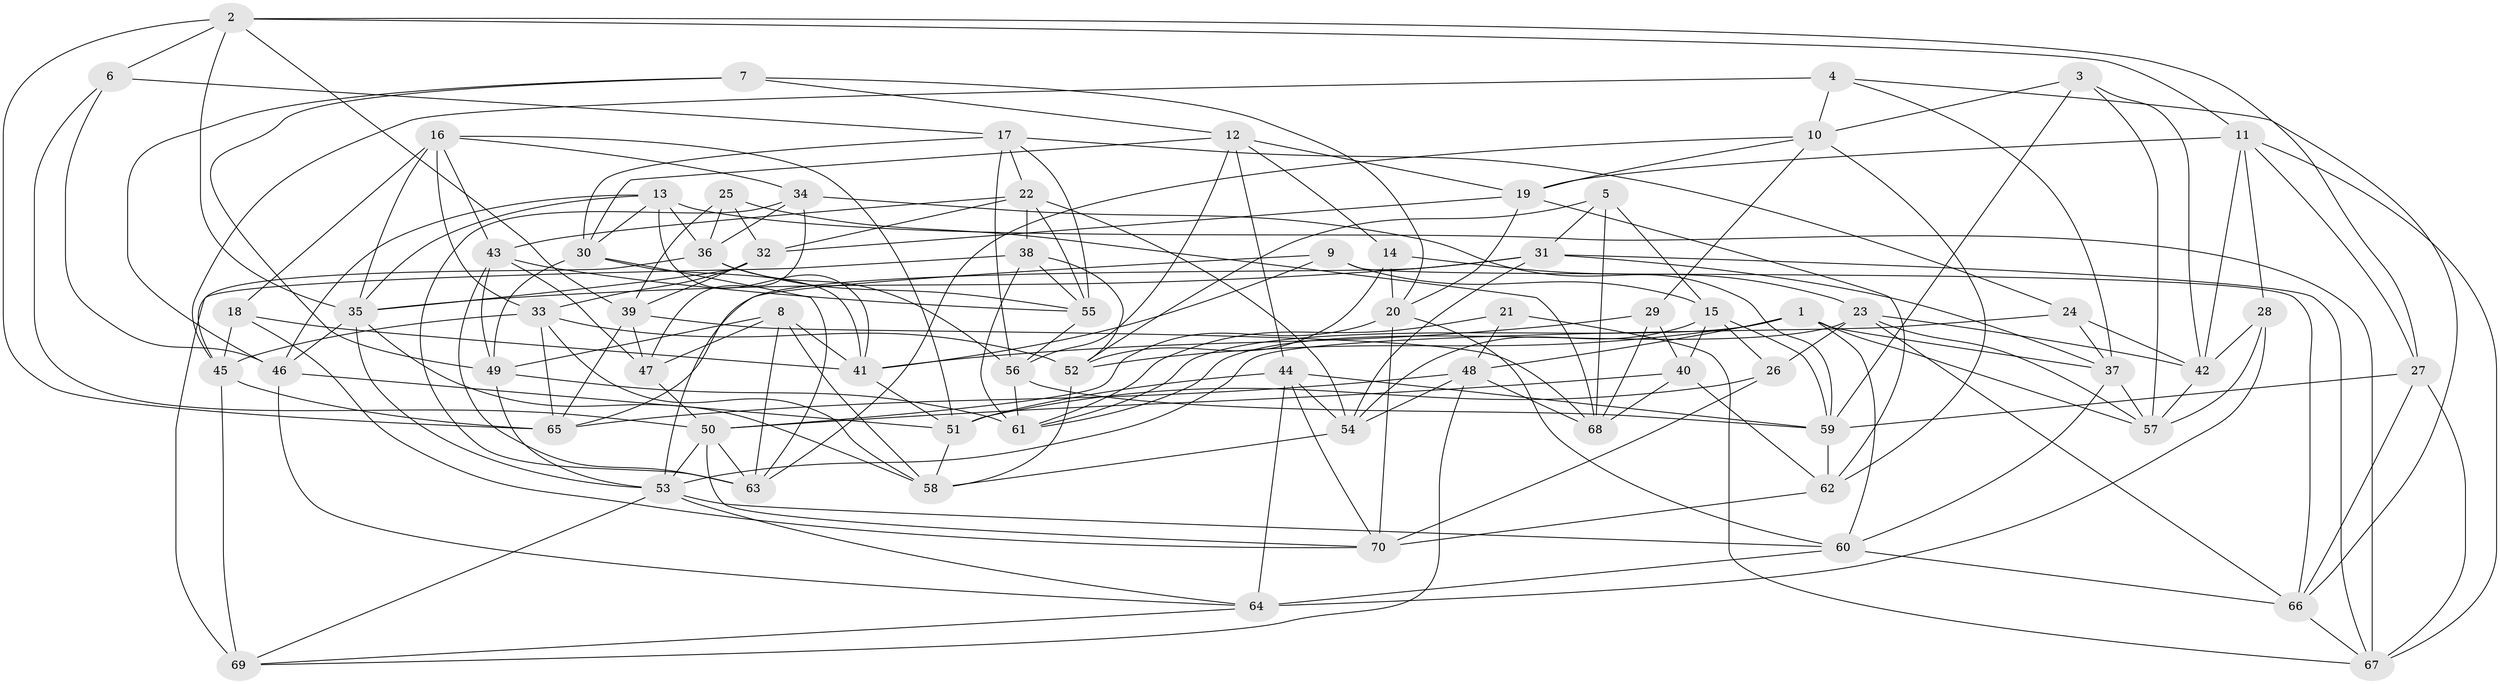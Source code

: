 // original degree distribution, {4: 1.0}
// Generated by graph-tools (version 1.1) at 2025/50/03/09/25 03:50:53]
// undirected, 70 vertices, 195 edges
graph export_dot {
graph [start="1"]
  node [color=gray90,style=filled];
  1;
  2;
  3;
  4;
  5;
  6;
  7;
  8;
  9;
  10;
  11;
  12;
  13;
  14;
  15;
  16;
  17;
  18;
  19;
  20;
  21;
  22;
  23;
  24;
  25;
  26;
  27;
  28;
  29;
  30;
  31;
  32;
  33;
  34;
  35;
  36;
  37;
  38;
  39;
  40;
  41;
  42;
  43;
  44;
  45;
  46;
  47;
  48;
  49;
  50;
  51;
  52;
  53;
  54;
  55;
  56;
  57;
  58;
  59;
  60;
  61;
  62;
  63;
  64;
  65;
  66;
  67;
  68;
  69;
  70;
  1 -- 37 [weight=1.0];
  1 -- 48 [weight=1.0];
  1 -- 52 [weight=1.0];
  1 -- 57 [weight=1.0];
  1 -- 60 [weight=1.0];
  1 -- 61 [weight=1.0];
  2 -- 6 [weight=1.0];
  2 -- 11 [weight=1.0];
  2 -- 27 [weight=1.0];
  2 -- 35 [weight=1.0];
  2 -- 39 [weight=1.0];
  2 -- 65 [weight=1.0];
  3 -- 10 [weight=1.0];
  3 -- 42 [weight=1.0];
  3 -- 57 [weight=1.0];
  3 -- 59 [weight=1.0];
  4 -- 10 [weight=1.0];
  4 -- 37 [weight=1.0];
  4 -- 45 [weight=1.0];
  4 -- 66 [weight=1.0];
  5 -- 15 [weight=1.0];
  5 -- 31 [weight=1.0];
  5 -- 52 [weight=1.0];
  5 -- 68 [weight=1.0];
  6 -- 17 [weight=1.0];
  6 -- 46 [weight=1.0];
  6 -- 50 [weight=1.0];
  7 -- 12 [weight=1.0];
  7 -- 20 [weight=1.0];
  7 -- 46 [weight=1.0];
  7 -- 49 [weight=1.0];
  8 -- 41 [weight=2.0];
  8 -- 47 [weight=1.0];
  8 -- 49 [weight=1.0];
  8 -- 58 [weight=1.0];
  8 -- 63 [weight=1.0];
  9 -- 15 [weight=1.0];
  9 -- 41 [weight=1.0];
  9 -- 53 [weight=1.0];
  9 -- 66 [weight=1.0];
  10 -- 19 [weight=1.0];
  10 -- 29 [weight=1.0];
  10 -- 62 [weight=1.0];
  10 -- 63 [weight=1.0];
  11 -- 19 [weight=1.0];
  11 -- 27 [weight=1.0];
  11 -- 28 [weight=1.0];
  11 -- 42 [weight=1.0];
  11 -- 67 [weight=1.0];
  12 -- 14 [weight=1.0];
  12 -- 19 [weight=1.0];
  12 -- 30 [weight=1.0];
  12 -- 44 [weight=1.0];
  12 -- 56 [weight=1.0];
  13 -- 30 [weight=1.0];
  13 -- 35 [weight=1.0];
  13 -- 36 [weight=1.0];
  13 -- 41 [weight=1.0];
  13 -- 46 [weight=1.0];
  13 -- 67 [weight=1.0];
  14 -- 20 [weight=1.0];
  14 -- 23 [weight=1.0];
  14 -- 52 [weight=1.0];
  15 -- 26 [weight=1.0];
  15 -- 40 [weight=1.0];
  15 -- 54 [weight=1.0];
  15 -- 59 [weight=1.0];
  16 -- 18 [weight=1.0];
  16 -- 33 [weight=1.0];
  16 -- 34 [weight=1.0];
  16 -- 35 [weight=1.0];
  16 -- 43 [weight=1.0];
  16 -- 51 [weight=1.0];
  17 -- 22 [weight=1.0];
  17 -- 24 [weight=1.0];
  17 -- 30 [weight=1.0];
  17 -- 55 [weight=1.0];
  17 -- 56 [weight=1.0];
  18 -- 41 [weight=1.0];
  18 -- 45 [weight=1.0];
  18 -- 70 [weight=1.0];
  19 -- 20 [weight=1.0];
  19 -- 32 [weight=1.0];
  19 -- 62 [weight=1.0];
  20 -- 50 [weight=1.0];
  20 -- 60 [weight=1.0];
  20 -- 70 [weight=1.0];
  21 -- 48 [weight=1.0];
  21 -- 61 [weight=1.0];
  21 -- 67 [weight=2.0];
  22 -- 32 [weight=1.0];
  22 -- 38 [weight=1.0];
  22 -- 43 [weight=1.0];
  22 -- 54 [weight=1.0];
  22 -- 55 [weight=1.0];
  23 -- 26 [weight=1.0];
  23 -- 42 [weight=1.0];
  23 -- 57 [weight=1.0];
  23 -- 61 [weight=1.0];
  23 -- 66 [weight=1.0];
  24 -- 37 [weight=1.0];
  24 -- 42 [weight=1.0];
  24 -- 53 [weight=1.0];
  25 -- 32 [weight=1.0];
  25 -- 36 [weight=1.0];
  25 -- 39 [weight=1.0];
  25 -- 68 [weight=1.0];
  26 -- 51 [weight=1.0];
  26 -- 70 [weight=1.0];
  27 -- 59 [weight=1.0];
  27 -- 66 [weight=1.0];
  27 -- 67 [weight=2.0];
  28 -- 42 [weight=1.0];
  28 -- 57 [weight=1.0];
  28 -- 64 [weight=1.0];
  29 -- 40 [weight=1.0];
  29 -- 41 [weight=1.0];
  29 -- 68 [weight=1.0];
  30 -- 41 [weight=1.0];
  30 -- 49 [weight=1.0];
  30 -- 63 [weight=1.0];
  31 -- 35 [weight=1.0];
  31 -- 37 [weight=1.0];
  31 -- 54 [weight=1.0];
  31 -- 65 [weight=1.0];
  31 -- 67 [weight=1.0];
  32 -- 33 [weight=1.0];
  32 -- 35 [weight=1.0];
  32 -- 39 [weight=1.0];
  33 -- 45 [weight=1.0];
  33 -- 52 [weight=1.0];
  33 -- 58 [weight=1.0];
  33 -- 65 [weight=1.0];
  34 -- 36 [weight=1.0];
  34 -- 47 [weight=2.0];
  34 -- 59 [weight=1.0];
  34 -- 63 [weight=1.0];
  35 -- 46 [weight=1.0];
  35 -- 53 [weight=1.0];
  35 -- 58 [weight=1.0];
  36 -- 45 [weight=1.0];
  36 -- 55 [weight=1.0];
  36 -- 56 [weight=1.0];
  37 -- 57 [weight=1.0];
  37 -- 60 [weight=1.0];
  38 -- 52 [weight=1.0];
  38 -- 55 [weight=1.0];
  38 -- 61 [weight=1.0];
  38 -- 69 [weight=2.0];
  39 -- 47 [weight=1.0];
  39 -- 65 [weight=1.0];
  39 -- 68 [weight=1.0];
  40 -- 50 [weight=2.0];
  40 -- 62 [weight=1.0];
  40 -- 68 [weight=1.0];
  41 -- 51 [weight=1.0];
  42 -- 57 [weight=1.0];
  43 -- 47 [weight=1.0];
  43 -- 49 [weight=1.0];
  43 -- 55 [weight=1.0];
  43 -- 63 [weight=1.0];
  44 -- 51 [weight=1.0];
  44 -- 54 [weight=1.0];
  44 -- 59 [weight=1.0];
  44 -- 64 [weight=1.0];
  44 -- 70 [weight=1.0];
  45 -- 65 [weight=1.0];
  45 -- 69 [weight=1.0];
  46 -- 51 [weight=1.0];
  46 -- 64 [weight=1.0];
  47 -- 50 [weight=1.0];
  48 -- 54 [weight=1.0];
  48 -- 65 [weight=1.0];
  48 -- 68 [weight=1.0];
  48 -- 69 [weight=1.0];
  49 -- 53 [weight=1.0];
  49 -- 61 [weight=1.0];
  50 -- 53 [weight=1.0];
  50 -- 63 [weight=1.0];
  50 -- 70 [weight=1.0];
  51 -- 58 [weight=1.0];
  52 -- 58 [weight=1.0];
  53 -- 60 [weight=1.0];
  53 -- 64 [weight=1.0];
  53 -- 69 [weight=1.0];
  54 -- 58 [weight=1.0];
  55 -- 56 [weight=1.0];
  56 -- 59 [weight=1.0];
  56 -- 61 [weight=1.0];
  59 -- 62 [weight=2.0];
  60 -- 64 [weight=1.0];
  60 -- 66 [weight=1.0];
  62 -- 70 [weight=1.0];
  64 -- 69 [weight=1.0];
  66 -- 67 [weight=1.0];
}
